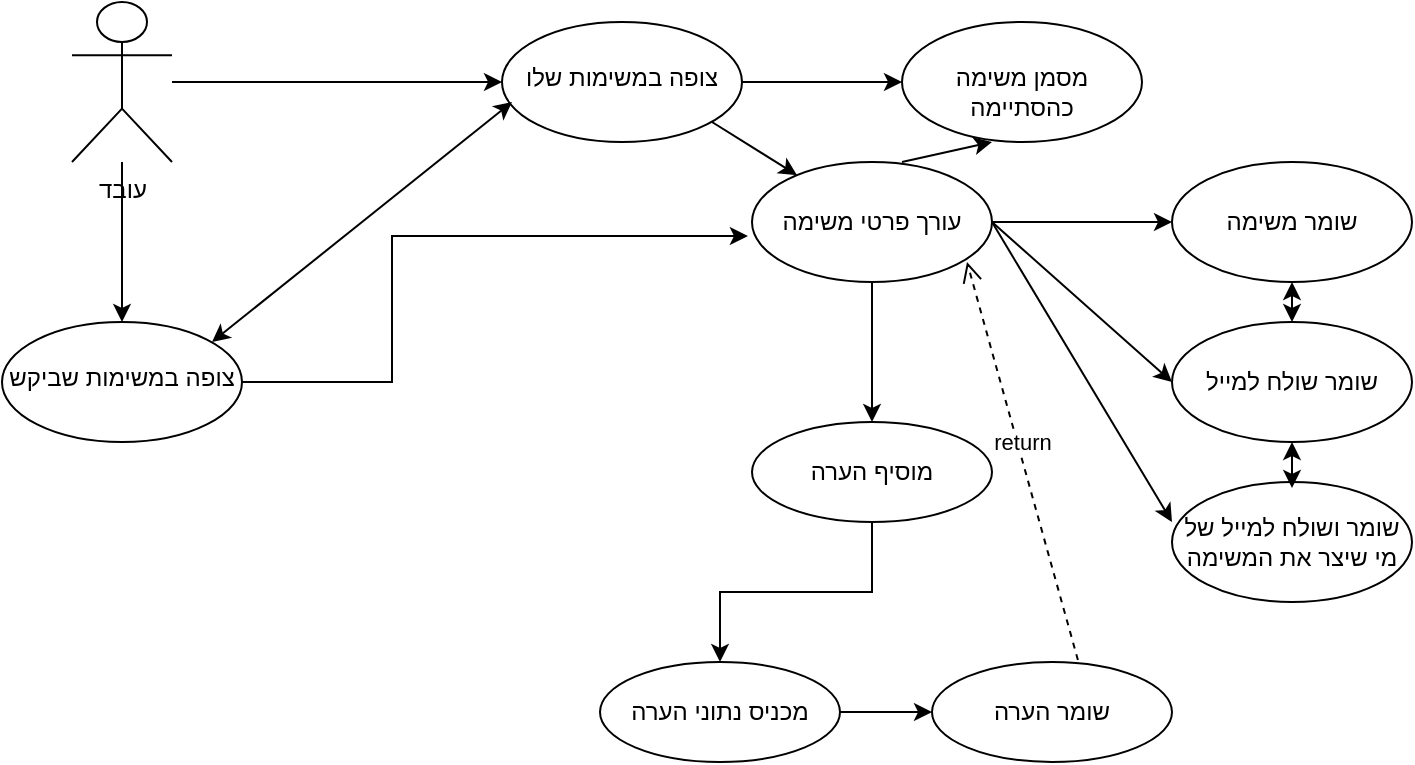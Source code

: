 <mxfile version="13.9.3" type="github">
  <diagram name="Page-1" id="b5b7bab2-c9e2-2cf4-8b2a-24fd1a2a6d21">
    <mxGraphModel dx="868" dy="450" grid="1" gridSize="10" guides="1" tooltips="1" connect="1" arrows="1" fold="1" page="1" pageScale="1" pageWidth="827" pageHeight="1169" background="#ffffff" math="0" shadow="0">
      <root>
        <mxCell id="0" />
        <mxCell id="1" parent="0" />
        <mxCell id="yHUic1269HLIwJYnsA4--5" value="" style="edgeStyle=orthogonalEdgeStyle;rounded=0;orthogonalLoop=1;jettySize=auto;html=1;" parent="1" source="yHUic1269HLIwJYnsA4--3" target="yHUic1269HLIwJYnsA4--4" edge="1">
          <mxGeometry relative="1" as="geometry" />
        </mxCell>
        <mxCell id="yHUic1269HLIwJYnsA4--27" value="" style="edgeStyle=orthogonalEdgeStyle;rounded=0;orthogonalLoop=1;jettySize=auto;html=1;" parent="1" source="yHUic1269HLIwJYnsA4--3" target="yHUic1269HLIwJYnsA4--26" edge="1">
          <mxGeometry relative="1" as="geometry" />
        </mxCell>
        <mxCell id="yHUic1269HLIwJYnsA4--3" value="עובד" style="shape=umlActor;verticalLabelPosition=bottom;verticalAlign=top;html=1;" parent="1" vertex="1">
          <mxGeometry x="150" y="780" width="50" height="80" as="geometry" />
        </mxCell>
        <mxCell id="yHUic1269HLIwJYnsA4--7" value="" style="edgeStyle=orthogonalEdgeStyle;rounded=0;orthogonalLoop=1;jettySize=auto;html=1;" parent="1" source="yHUic1269HLIwJYnsA4--4" target="yHUic1269HLIwJYnsA4--6" edge="1">
          <mxGeometry relative="1" as="geometry" />
        </mxCell>
        <mxCell id="yHUic1269HLIwJYnsA4--4" value="&lt;br&gt;צופה במשימות שלו" style="ellipse;whiteSpace=wrap;html=1;verticalAlign=top;" parent="1" vertex="1">
          <mxGeometry x="365" y="790" width="120" height="60" as="geometry" />
        </mxCell>
        <mxCell id="yHUic1269HLIwJYnsA4--6" value="&lt;br&gt;מסמן משימה כהסתיימה" style="ellipse;whiteSpace=wrap;html=1;verticalAlign=top;" parent="1" vertex="1">
          <mxGeometry x="565" y="790" width="120" height="60" as="geometry" />
        </mxCell>
        <mxCell id="yHUic1269HLIwJYnsA4--8" value="" style="endArrow=classic;html=1;" parent="1" target="yHUic1269HLIwJYnsA4--9" edge="1">
          <mxGeometry width="50" height="50" relative="1" as="geometry">
            <mxPoint x="470" y="840" as="sourcePoint" />
            <mxPoint x="550" y="900" as="targetPoint" />
          </mxGeometry>
        </mxCell>
        <mxCell id="yHUic1269HLIwJYnsA4--11" value="" style="edgeStyle=orthogonalEdgeStyle;rounded=0;orthogonalLoop=1;jettySize=auto;html=1;" parent="1" source="yHUic1269HLIwJYnsA4--9" target="yHUic1269HLIwJYnsA4--10" edge="1">
          <mxGeometry relative="1" as="geometry" />
        </mxCell>
        <mxCell id="yHUic1269HLIwJYnsA4--13" value="" style="edgeStyle=orthogonalEdgeStyle;rounded=0;orthogonalLoop=1;jettySize=auto;html=1;" parent="1" source="yHUic1269HLIwJYnsA4--9" target="yHUic1269HLIwJYnsA4--12" edge="1">
          <mxGeometry relative="1" as="geometry" />
        </mxCell>
        <mxCell id="yHUic1269HLIwJYnsA4--9" value="עורך פרטי משימה" style="ellipse;whiteSpace=wrap;html=1;" parent="1" vertex="1">
          <mxGeometry x="490" y="860" width="120" height="60" as="geometry" />
        </mxCell>
        <mxCell id="yHUic1269HLIwJYnsA4--19" value="" style="edgeStyle=orthogonalEdgeStyle;rounded=0;orthogonalLoop=1;jettySize=auto;html=1;" parent="1" source="yHUic1269HLIwJYnsA4--10" target="yHUic1269HLIwJYnsA4--18" edge="1">
          <mxGeometry relative="1" as="geometry" />
        </mxCell>
        <mxCell id="yHUic1269HLIwJYnsA4--10" value="מוסיף הערה" style="ellipse;whiteSpace=wrap;html=1;" parent="1" vertex="1">
          <mxGeometry x="490" y="990" width="120" height="50" as="geometry" />
        </mxCell>
        <mxCell id="yHUic1269HLIwJYnsA4--12" value="שומר משימה" style="ellipse;whiteSpace=wrap;html=1;" parent="1" vertex="1">
          <mxGeometry x="700" y="860" width="120" height="60" as="geometry" />
        </mxCell>
        <mxCell id="yHUic1269HLIwJYnsA4--14" value="שומר שולח למייל" style="ellipse;whiteSpace=wrap;html=1;" parent="1" vertex="1">
          <mxGeometry x="700" y="940" width="120" height="60" as="geometry" />
        </mxCell>
        <mxCell id="yHUic1269HLIwJYnsA4--16" value="שומר ושולח למייל של מי שיצר את המשימה" style="ellipse;whiteSpace=wrap;html=1;" parent="1" vertex="1">
          <mxGeometry x="700" y="1020" width="120" height="60" as="geometry" />
        </mxCell>
        <mxCell id="yHUic1269HLIwJYnsA4--21" value="" style="edgeStyle=orthogonalEdgeStyle;rounded=0;orthogonalLoop=1;jettySize=auto;html=1;" parent="1" source="yHUic1269HLIwJYnsA4--18" target="yHUic1269HLIwJYnsA4--20" edge="1">
          <mxGeometry relative="1" as="geometry" />
        </mxCell>
        <mxCell id="yHUic1269HLIwJYnsA4--18" value="מכניס נתוני הערה" style="ellipse;whiteSpace=wrap;html=1;" parent="1" vertex="1">
          <mxGeometry x="414" y="1110" width="120" height="50" as="geometry" />
        </mxCell>
        <mxCell id="yHUic1269HLIwJYnsA4--20" value="שומר הערה" style="ellipse;whiteSpace=wrap;html=1;" parent="1" vertex="1">
          <mxGeometry x="580" y="1110" width="120" height="50" as="geometry" />
        </mxCell>
        <mxCell id="yHUic1269HLIwJYnsA4--29" value="" style="edgeStyle=orthogonalEdgeStyle;rounded=0;orthogonalLoop=1;jettySize=auto;html=1;entryX=-0.017;entryY=0.617;entryDx=0;entryDy=0;entryPerimeter=0;" parent="1" source="yHUic1269HLIwJYnsA4--26" target="yHUic1269HLIwJYnsA4--9" edge="1">
          <mxGeometry relative="1" as="geometry">
            <mxPoint x="315" y="970" as="targetPoint" />
            <Array as="points">
              <mxPoint x="310" y="970" />
              <mxPoint x="310" y="897" />
            </Array>
          </mxGeometry>
        </mxCell>
        <mxCell id="yHUic1269HLIwJYnsA4--26" value="&lt;span&gt;&lt;br&gt;צופה במשימות שביקש&lt;/span&gt;" style="ellipse;whiteSpace=wrap;html=1;verticalAlign=top;" parent="1" vertex="1">
          <mxGeometry x="115" y="940" width="120" height="60" as="geometry" />
        </mxCell>
        <mxCell id="o6bz7KWDsUI_4OojPZHM-1" value="" style="endArrow=classic;startArrow=classic;html=1;" edge="1" parent="1">
          <mxGeometry width="50" height="50" relative="1" as="geometry">
            <mxPoint x="220" y="950" as="sourcePoint" />
            <mxPoint x="370" y="830" as="targetPoint" />
          </mxGeometry>
        </mxCell>
        <mxCell id="o6bz7KWDsUI_4OojPZHM-2" value="" style="endArrow=classic;startArrow=classic;html=1;" edge="1" parent="1" source="yHUic1269HLIwJYnsA4--14">
          <mxGeometry width="50" height="50" relative="1" as="geometry">
            <mxPoint x="710" y="970" as="sourcePoint" />
            <mxPoint x="760" y="920" as="targetPoint" />
          </mxGeometry>
        </mxCell>
        <mxCell id="o6bz7KWDsUI_4OojPZHM-5" value="" style="endArrow=classic;startArrow=classic;html=1;" edge="1" parent="1">
          <mxGeometry width="50" height="50" relative="1" as="geometry">
            <mxPoint x="760" y="1023" as="sourcePoint" />
            <mxPoint x="760" y="1000" as="targetPoint" />
          </mxGeometry>
        </mxCell>
        <mxCell id="o6bz7KWDsUI_4OojPZHM-9" value="" style="endArrow=classic;html=1;entryX=0;entryY=0.333;entryDx=0;entryDy=0;entryPerimeter=0;" edge="1" parent="1" target="yHUic1269HLIwJYnsA4--16">
          <mxGeometry width="50" height="50" relative="1" as="geometry">
            <mxPoint x="610" y="890" as="sourcePoint" />
            <mxPoint x="660" y="850" as="targetPoint" />
          </mxGeometry>
        </mxCell>
        <mxCell id="o6bz7KWDsUI_4OojPZHM-10" value="" style="endArrow=classic;html=1;entryX=0;entryY=0.5;entryDx=0;entryDy=0;" edge="1" parent="1" target="yHUic1269HLIwJYnsA4--14">
          <mxGeometry width="50" height="50" relative="1" as="geometry">
            <mxPoint x="610" y="890" as="sourcePoint" />
            <mxPoint x="660" y="850" as="targetPoint" />
          </mxGeometry>
        </mxCell>
        <mxCell id="o6bz7KWDsUI_4OojPZHM-13" value="return" style="html=1;verticalAlign=bottom;endArrow=open;dashed=1;endSize=8;exitX=0.608;exitY=-0.02;exitDx=0;exitDy=0;exitPerimeter=0;" edge="1" parent="1" source="yHUic1269HLIwJYnsA4--20">
          <mxGeometry relative="1" as="geometry">
            <mxPoint x="640" y="1100" as="sourcePoint" />
            <mxPoint x="597.5" y="910" as="targetPoint" />
          </mxGeometry>
        </mxCell>
        <mxCell id="o6bz7KWDsUI_4OojPZHM-15" value="" style="endArrow=classic;html=1;exitX=0.625;exitY=0;exitDx=0;exitDy=0;exitPerimeter=0;" edge="1" parent="1" source="yHUic1269HLIwJYnsA4--9">
          <mxGeometry width="50" height="50" relative="1" as="geometry">
            <mxPoint x="610" y="880" as="sourcePoint" />
            <mxPoint x="610" y="850" as="targetPoint" />
          </mxGeometry>
        </mxCell>
      </root>
    </mxGraphModel>
  </diagram>
</mxfile>
